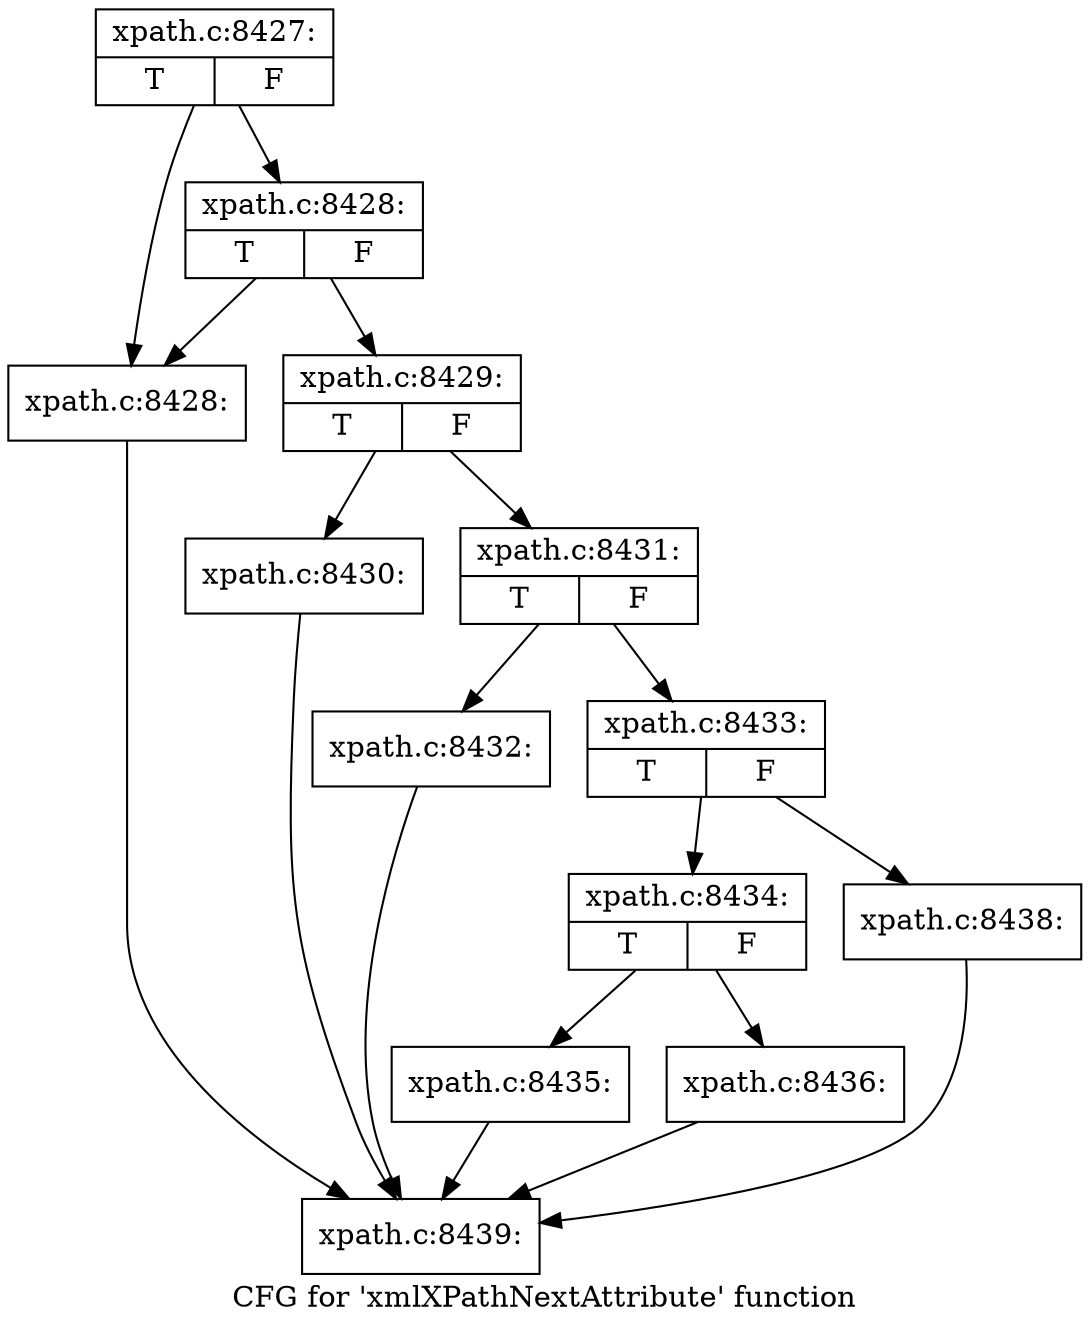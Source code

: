 digraph "CFG for 'xmlXPathNextAttribute' function" {
	label="CFG for 'xmlXPathNextAttribute' function";

	Node0x4a02600 [shape=record,label="{xpath.c:8427:|{<s0>T|<s1>F}}"];
	Node0x4a02600 -> Node0x4a02370;
	Node0x4a02600 -> Node0x4a02410;
	Node0x4a02410 [shape=record,label="{xpath.c:8428:|{<s0>T|<s1>F}}"];
	Node0x4a02410 -> Node0x4a02370;
	Node0x4a02410 -> Node0x4a023c0;
	Node0x4a02370 [shape=record,label="{xpath.c:8428:}"];
	Node0x4a02370 -> Node0x4a027e0;
	Node0x4a023c0 [shape=record,label="{xpath.c:8429:|{<s0>T|<s1>F}}"];
	Node0x4a023c0 -> Node0x4a0a180;
	Node0x4a023c0 -> Node0x4a0a1d0;
	Node0x4a0a180 [shape=record,label="{xpath.c:8430:}"];
	Node0x4a0a180 -> Node0x4a027e0;
	Node0x4a0a1d0 [shape=record,label="{xpath.c:8431:|{<s0>T|<s1>F}}"];
	Node0x4a0a1d0 -> Node0x4a0a890;
	Node0x4a0a1d0 -> Node0x4a0a8e0;
	Node0x4a0a890 [shape=record,label="{xpath.c:8432:}"];
	Node0x4a0a890 -> Node0x4a027e0;
	Node0x4a0a8e0 [shape=record,label="{xpath.c:8433:|{<s0>T|<s1>F}}"];
	Node0x4a0a8e0 -> Node0x4a0b0d0;
	Node0x4a0a8e0 -> Node0x4a0b120;
	Node0x4a0b0d0 [shape=record,label="{xpath.c:8434:|{<s0>T|<s1>F}}"];
	Node0x4a0b0d0 -> Node0x4a0b4e0;
	Node0x4a0b0d0 -> Node0x4a0b530;
	Node0x4a0b4e0 [shape=record,label="{xpath.c:8435:}"];
	Node0x4a0b4e0 -> Node0x4a027e0;
	Node0x4a0b530 [shape=record,label="{xpath.c:8436:}"];
	Node0x4a0b530 -> Node0x4a027e0;
	Node0x4a0b120 [shape=record,label="{xpath.c:8438:}"];
	Node0x4a0b120 -> Node0x4a027e0;
	Node0x4a027e0 [shape=record,label="{xpath.c:8439:}"];
}
